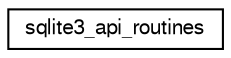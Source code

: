 digraph "Graphical Class Hierarchy"
{
  edge [fontname="FreeSans",fontsize="10",labelfontname="FreeSans",labelfontsize="10"];
  node [fontname="FreeSans",fontsize="10",shape=record];
  rankdir="LR";
  Node0 [label="sqlite3_api_routines",height=0.2,width=0.4,color="black", fillcolor="white", style="filled",URL="$structsqlite3__api__routines.html"];
}

